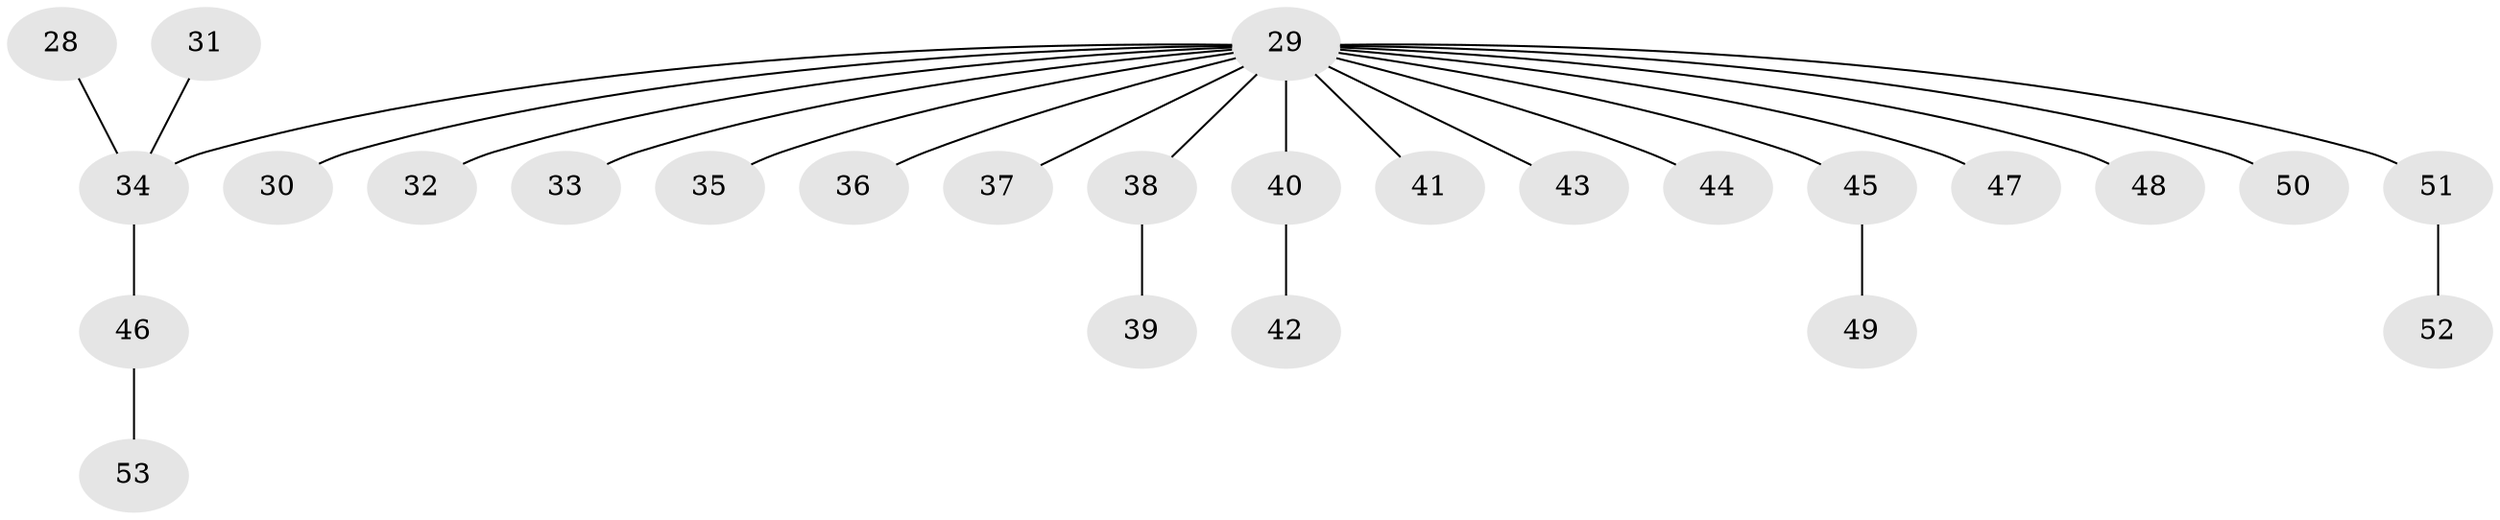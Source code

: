 // original degree distribution, {5: 0.03773584905660377, 4: 0.09433962264150944, 6: 0.018867924528301886, 2: 0.24528301886792453, 1: 0.5094339622641509, 3: 0.09433962264150944}
// Generated by graph-tools (version 1.1) at 2025/55/03/04/25 21:55:41]
// undirected, 26 vertices, 25 edges
graph export_dot {
graph [start="1"]
  node [color=gray90,style=filled];
  28;
  29 [super="+27"];
  30;
  31;
  32 [super="+17"];
  33;
  34 [super="+10+13"];
  35;
  36;
  37;
  38;
  39;
  40;
  41;
  42;
  43;
  44;
  45;
  46;
  47;
  48 [super="+11"];
  49;
  50;
  51;
  52;
  53;
  28 -- 34;
  29 -- 30;
  29 -- 32;
  29 -- 33;
  29 -- 34;
  29 -- 35;
  29 -- 36;
  29 -- 37;
  29 -- 38;
  29 -- 40;
  29 -- 41;
  29 -- 43;
  29 -- 44;
  29 -- 45;
  29 -- 47;
  29 -- 48;
  29 -- 50;
  29 -- 51;
  31 -- 34;
  34 -- 46;
  38 -- 39;
  40 -- 42;
  45 -- 49;
  46 -- 53;
  51 -- 52;
}
